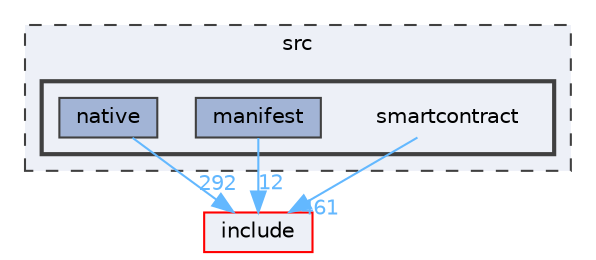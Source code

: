 digraph "src/smartcontract"
{
 // LATEX_PDF_SIZE
  bgcolor="transparent";
  edge [fontname=Helvetica,fontsize=10,labelfontname=Helvetica,labelfontsize=10];
  node [fontname=Helvetica,fontsize=10,shape=box,height=0.2,width=0.4];
  compound=true
  subgraph clusterdir_68267d1309a1af8e8297ef4c3efbcdba {
    graph [ bgcolor="#edf0f7", pencolor="grey25", label="src", fontname=Helvetica,fontsize=10 style="filled,dashed", URL="dir_68267d1309a1af8e8297ef4c3efbcdba.html",tooltip=""]
  subgraph clusterdir_a6defb2f0f610b4eceaeb0a1f3c0c620 {
    graph [ bgcolor="#edf0f7", pencolor="grey25", label="", fontname=Helvetica,fontsize=10 style="filled,bold", URL="dir_a6defb2f0f610b4eceaeb0a1f3c0c620.html",tooltip=""]
    dir_a6defb2f0f610b4eceaeb0a1f3c0c620 [shape=plaintext, label="smartcontract"];
  dir_d90697a04019cdc97d7fd2200910ba71 [label="manifest", fillcolor="#a2b4d6", color="grey25", style="filled", URL="dir_d90697a04019cdc97d7fd2200910ba71.html",tooltip=""];
  dir_91dc94d12f44a5c16b61cb552db3767f [label="native", fillcolor="#a2b4d6", color="grey25", style="filled", URL="dir_91dc94d12f44a5c16b61cb552db3767f.html",tooltip=""];
  }
  }
  dir_d44c64559bbebec7f509842c48db8b23 [label="include", fillcolor="#edf0f7", color="red", style="filled", URL="dir_d44c64559bbebec7f509842c48db8b23.html",tooltip=""];
  dir_a6defb2f0f610b4eceaeb0a1f3c0c620->dir_d44c64559bbebec7f509842c48db8b23 [headlabel="461", labeldistance=1.5 headhref="dir_000057_000018.html" href="dir_000057_000018.html" color="steelblue1" fontcolor="steelblue1"];
  dir_d90697a04019cdc97d7fd2200910ba71->dir_d44c64559bbebec7f509842c48db8b23 [headlabel="12", labeldistance=1.5 headhref="dir_000029_000018.html" href="dir_000029_000018.html" color="steelblue1" fontcolor="steelblue1"];
  dir_91dc94d12f44a5c16b61cb552db3767f->dir_d44c64559bbebec7f509842c48db8b23 [headlabel="292", labeldistance=1.5 headhref="dir_000035_000018.html" href="dir_000035_000018.html" color="steelblue1" fontcolor="steelblue1"];
}
